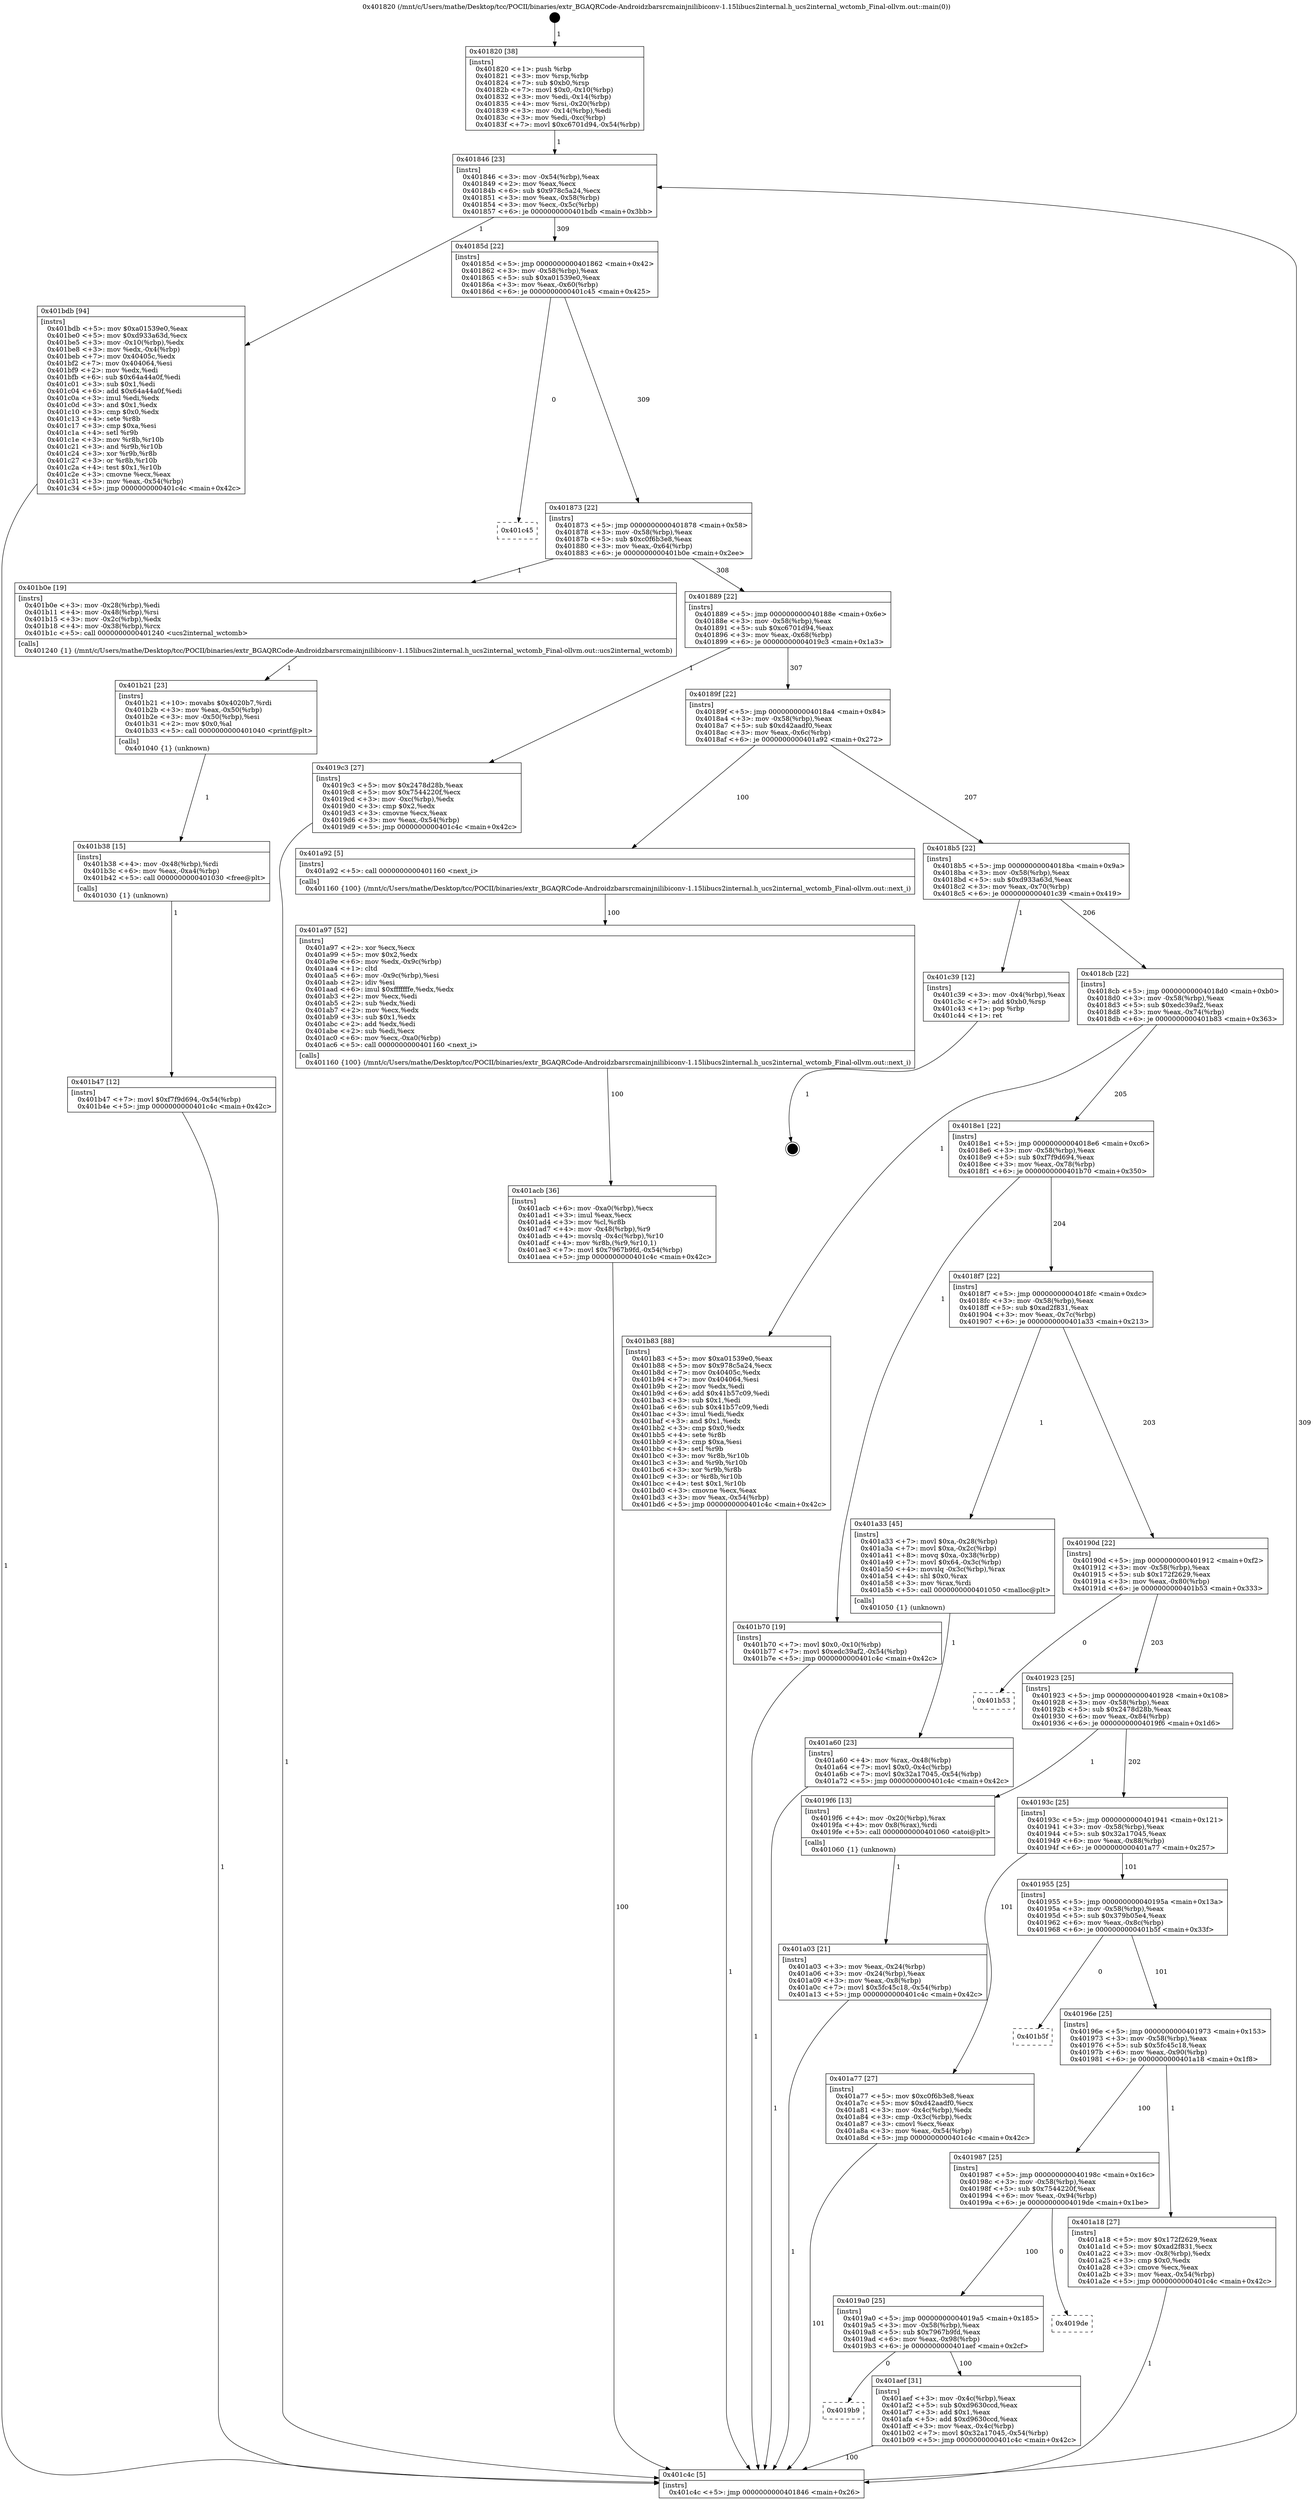 digraph "0x401820" {
  label = "0x401820 (/mnt/c/Users/mathe/Desktop/tcc/POCII/binaries/extr_BGAQRCode-Androidzbarsrcmainjnilibiconv-1.15libucs2internal.h_ucs2internal_wctomb_Final-ollvm.out::main(0))"
  labelloc = "t"
  node[shape=record]

  Entry [label="",width=0.3,height=0.3,shape=circle,fillcolor=black,style=filled]
  "0x401846" [label="{
     0x401846 [23]\l
     | [instrs]\l
     &nbsp;&nbsp;0x401846 \<+3\>: mov -0x54(%rbp),%eax\l
     &nbsp;&nbsp;0x401849 \<+2\>: mov %eax,%ecx\l
     &nbsp;&nbsp;0x40184b \<+6\>: sub $0x978c5a24,%ecx\l
     &nbsp;&nbsp;0x401851 \<+3\>: mov %eax,-0x58(%rbp)\l
     &nbsp;&nbsp;0x401854 \<+3\>: mov %ecx,-0x5c(%rbp)\l
     &nbsp;&nbsp;0x401857 \<+6\>: je 0000000000401bdb \<main+0x3bb\>\l
  }"]
  "0x401bdb" [label="{
     0x401bdb [94]\l
     | [instrs]\l
     &nbsp;&nbsp;0x401bdb \<+5\>: mov $0xa01539e0,%eax\l
     &nbsp;&nbsp;0x401be0 \<+5\>: mov $0xd933a63d,%ecx\l
     &nbsp;&nbsp;0x401be5 \<+3\>: mov -0x10(%rbp),%edx\l
     &nbsp;&nbsp;0x401be8 \<+3\>: mov %edx,-0x4(%rbp)\l
     &nbsp;&nbsp;0x401beb \<+7\>: mov 0x40405c,%edx\l
     &nbsp;&nbsp;0x401bf2 \<+7\>: mov 0x404064,%esi\l
     &nbsp;&nbsp;0x401bf9 \<+2\>: mov %edx,%edi\l
     &nbsp;&nbsp;0x401bfb \<+6\>: sub $0x64a44a0f,%edi\l
     &nbsp;&nbsp;0x401c01 \<+3\>: sub $0x1,%edi\l
     &nbsp;&nbsp;0x401c04 \<+6\>: add $0x64a44a0f,%edi\l
     &nbsp;&nbsp;0x401c0a \<+3\>: imul %edi,%edx\l
     &nbsp;&nbsp;0x401c0d \<+3\>: and $0x1,%edx\l
     &nbsp;&nbsp;0x401c10 \<+3\>: cmp $0x0,%edx\l
     &nbsp;&nbsp;0x401c13 \<+4\>: sete %r8b\l
     &nbsp;&nbsp;0x401c17 \<+3\>: cmp $0xa,%esi\l
     &nbsp;&nbsp;0x401c1a \<+4\>: setl %r9b\l
     &nbsp;&nbsp;0x401c1e \<+3\>: mov %r8b,%r10b\l
     &nbsp;&nbsp;0x401c21 \<+3\>: and %r9b,%r10b\l
     &nbsp;&nbsp;0x401c24 \<+3\>: xor %r9b,%r8b\l
     &nbsp;&nbsp;0x401c27 \<+3\>: or %r8b,%r10b\l
     &nbsp;&nbsp;0x401c2a \<+4\>: test $0x1,%r10b\l
     &nbsp;&nbsp;0x401c2e \<+3\>: cmovne %ecx,%eax\l
     &nbsp;&nbsp;0x401c31 \<+3\>: mov %eax,-0x54(%rbp)\l
     &nbsp;&nbsp;0x401c34 \<+5\>: jmp 0000000000401c4c \<main+0x42c\>\l
  }"]
  "0x40185d" [label="{
     0x40185d [22]\l
     | [instrs]\l
     &nbsp;&nbsp;0x40185d \<+5\>: jmp 0000000000401862 \<main+0x42\>\l
     &nbsp;&nbsp;0x401862 \<+3\>: mov -0x58(%rbp),%eax\l
     &nbsp;&nbsp;0x401865 \<+5\>: sub $0xa01539e0,%eax\l
     &nbsp;&nbsp;0x40186a \<+3\>: mov %eax,-0x60(%rbp)\l
     &nbsp;&nbsp;0x40186d \<+6\>: je 0000000000401c45 \<main+0x425\>\l
  }"]
  Exit [label="",width=0.3,height=0.3,shape=circle,fillcolor=black,style=filled,peripheries=2]
  "0x401c45" [label="{
     0x401c45\l
  }", style=dashed]
  "0x401873" [label="{
     0x401873 [22]\l
     | [instrs]\l
     &nbsp;&nbsp;0x401873 \<+5\>: jmp 0000000000401878 \<main+0x58\>\l
     &nbsp;&nbsp;0x401878 \<+3\>: mov -0x58(%rbp),%eax\l
     &nbsp;&nbsp;0x40187b \<+5\>: sub $0xc0f6b3e8,%eax\l
     &nbsp;&nbsp;0x401880 \<+3\>: mov %eax,-0x64(%rbp)\l
     &nbsp;&nbsp;0x401883 \<+6\>: je 0000000000401b0e \<main+0x2ee\>\l
  }"]
  "0x401b47" [label="{
     0x401b47 [12]\l
     | [instrs]\l
     &nbsp;&nbsp;0x401b47 \<+7\>: movl $0xf7f9d694,-0x54(%rbp)\l
     &nbsp;&nbsp;0x401b4e \<+5\>: jmp 0000000000401c4c \<main+0x42c\>\l
  }"]
  "0x401b0e" [label="{
     0x401b0e [19]\l
     | [instrs]\l
     &nbsp;&nbsp;0x401b0e \<+3\>: mov -0x28(%rbp),%edi\l
     &nbsp;&nbsp;0x401b11 \<+4\>: mov -0x48(%rbp),%rsi\l
     &nbsp;&nbsp;0x401b15 \<+3\>: mov -0x2c(%rbp),%edx\l
     &nbsp;&nbsp;0x401b18 \<+4\>: mov -0x38(%rbp),%rcx\l
     &nbsp;&nbsp;0x401b1c \<+5\>: call 0000000000401240 \<ucs2internal_wctomb\>\l
     | [calls]\l
     &nbsp;&nbsp;0x401240 \{1\} (/mnt/c/Users/mathe/Desktop/tcc/POCII/binaries/extr_BGAQRCode-Androidzbarsrcmainjnilibiconv-1.15libucs2internal.h_ucs2internal_wctomb_Final-ollvm.out::ucs2internal_wctomb)\l
  }"]
  "0x401889" [label="{
     0x401889 [22]\l
     | [instrs]\l
     &nbsp;&nbsp;0x401889 \<+5\>: jmp 000000000040188e \<main+0x6e\>\l
     &nbsp;&nbsp;0x40188e \<+3\>: mov -0x58(%rbp),%eax\l
     &nbsp;&nbsp;0x401891 \<+5\>: sub $0xc6701d94,%eax\l
     &nbsp;&nbsp;0x401896 \<+3\>: mov %eax,-0x68(%rbp)\l
     &nbsp;&nbsp;0x401899 \<+6\>: je 00000000004019c3 \<main+0x1a3\>\l
  }"]
  "0x401b38" [label="{
     0x401b38 [15]\l
     | [instrs]\l
     &nbsp;&nbsp;0x401b38 \<+4\>: mov -0x48(%rbp),%rdi\l
     &nbsp;&nbsp;0x401b3c \<+6\>: mov %eax,-0xa4(%rbp)\l
     &nbsp;&nbsp;0x401b42 \<+5\>: call 0000000000401030 \<free@plt\>\l
     | [calls]\l
     &nbsp;&nbsp;0x401030 \{1\} (unknown)\l
  }"]
  "0x4019c3" [label="{
     0x4019c3 [27]\l
     | [instrs]\l
     &nbsp;&nbsp;0x4019c3 \<+5\>: mov $0x2478d28b,%eax\l
     &nbsp;&nbsp;0x4019c8 \<+5\>: mov $0x7544220f,%ecx\l
     &nbsp;&nbsp;0x4019cd \<+3\>: mov -0xc(%rbp),%edx\l
     &nbsp;&nbsp;0x4019d0 \<+3\>: cmp $0x2,%edx\l
     &nbsp;&nbsp;0x4019d3 \<+3\>: cmovne %ecx,%eax\l
     &nbsp;&nbsp;0x4019d6 \<+3\>: mov %eax,-0x54(%rbp)\l
     &nbsp;&nbsp;0x4019d9 \<+5\>: jmp 0000000000401c4c \<main+0x42c\>\l
  }"]
  "0x40189f" [label="{
     0x40189f [22]\l
     | [instrs]\l
     &nbsp;&nbsp;0x40189f \<+5\>: jmp 00000000004018a4 \<main+0x84\>\l
     &nbsp;&nbsp;0x4018a4 \<+3\>: mov -0x58(%rbp),%eax\l
     &nbsp;&nbsp;0x4018a7 \<+5\>: sub $0xd42aadf0,%eax\l
     &nbsp;&nbsp;0x4018ac \<+3\>: mov %eax,-0x6c(%rbp)\l
     &nbsp;&nbsp;0x4018af \<+6\>: je 0000000000401a92 \<main+0x272\>\l
  }"]
  "0x401c4c" [label="{
     0x401c4c [5]\l
     | [instrs]\l
     &nbsp;&nbsp;0x401c4c \<+5\>: jmp 0000000000401846 \<main+0x26\>\l
  }"]
  "0x401820" [label="{
     0x401820 [38]\l
     | [instrs]\l
     &nbsp;&nbsp;0x401820 \<+1\>: push %rbp\l
     &nbsp;&nbsp;0x401821 \<+3\>: mov %rsp,%rbp\l
     &nbsp;&nbsp;0x401824 \<+7\>: sub $0xb0,%rsp\l
     &nbsp;&nbsp;0x40182b \<+7\>: movl $0x0,-0x10(%rbp)\l
     &nbsp;&nbsp;0x401832 \<+3\>: mov %edi,-0x14(%rbp)\l
     &nbsp;&nbsp;0x401835 \<+4\>: mov %rsi,-0x20(%rbp)\l
     &nbsp;&nbsp;0x401839 \<+3\>: mov -0x14(%rbp),%edi\l
     &nbsp;&nbsp;0x40183c \<+3\>: mov %edi,-0xc(%rbp)\l
     &nbsp;&nbsp;0x40183f \<+7\>: movl $0xc6701d94,-0x54(%rbp)\l
  }"]
  "0x401b21" [label="{
     0x401b21 [23]\l
     | [instrs]\l
     &nbsp;&nbsp;0x401b21 \<+10\>: movabs $0x4020b7,%rdi\l
     &nbsp;&nbsp;0x401b2b \<+3\>: mov %eax,-0x50(%rbp)\l
     &nbsp;&nbsp;0x401b2e \<+3\>: mov -0x50(%rbp),%esi\l
     &nbsp;&nbsp;0x401b31 \<+2\>: mov $0x0,%al\l
     &nbsp;&nbsp;0x401b33 \<+5\>: call 0000000000401040 \<printf@plt\>\l
     | [calls]\l
     &nbsp;&nbsp;0x401040 \{1\} (unknown)\l
  }"]
  "0x401a92" [label="{
     0x401a92 [5]\l
     | [instrs]\l
     &nbsp;&nbsp;0x401a92 \<+5\>: call 0000000000401160 \<next_i\>\l
     | [calls]\l
     &nbsp;&nbsp;0x401160 \{100\} (/mnt/c/Users/mathe/Desktop/tcc/POCII/binaries/extr_BGAQRCode-Androidzbarsrcmainjnilibiconv-1.15libucs2internal.h_ucs2internal_wctomb_Final-ollvm.out::next_i)\l
  }"]
  "0x4018b5" [label="{
     0x4018b5 [22]\l
     | [instrs]\l
     &nbsp;&nbsp;0x4018b5 \<+5\>: jmp 00000000004018ba \<main+0x9a\>\l
     &nbsp;&nbsp;0x4018ba \<+3\>: mov -0x58(%rbp),%eax\l
     &nbsp;&nbsp;0x4018bd \<+5\>: sub $0xd933a63d,%eax\l
     &nbsp;&nbsp;0x4018c2 \<+3\>: mov %eax,-0x70(%rbp)\l
     &nbsp;&nbsp;0x4018c5 \<+6\>: je 0000000000401c39 \<main+0x419\>\l
  }"]
  "0x4019b9" [label="{
     0x4019b9\l
  }", style=dashed]
  "0x401c39" [label="{
     0x401c39 [12]\l
     | [instrs]\l
     &nbsp;&nbsp;0x401c39 \<+3\>: mov -0x4(%rbp),%eax\l
     &nbsp;&nbsp;0x401c3c \<+7\>: add $0xb0,%rsp\l
     &nbsp;&nbsp;0x401c43 \<+1\>: pop %rbp\l
     &nbsp;&nbsp;0x401c44 \<+1\>: ret\l
  }"]
  "0x4018cb" [label="{
     0x4018cb [22]\l
     | [instrs]\l
     &nbsp;&nbsp;0x4018cb \<+5\>: jmp 00000000004018d0 \<main+0xb0\>\l
     &nbsp;&nbsp;0x4018d0 \<+3\>: mov -0x58(%rbp),%eax\l
     &nbsp;&nbsp;0x4018d3 \<+5\>: sub $0xedc39af2,%eax\l
     &nbsp;&nbsp;0x4018d8 \<+3\>: mov %eax,-0x74(%rbp)\l
     &nbsp;&nbsp;0x4018db \<+6\>: je 0000000000401b83 \<main+0x363\>\l
  }"]
  "0x401aef" [label="{
     0x401aef [31]\l
     | [instrs]\l
     &nbsp;&nbsp;0x401aef \<+3\>: mov -0x4c(%rbp),%eax\l
     &nbsp;&nbsp;0x401af2 \<+5\>: sub $0xd9630ccd,%eax\l
     &nbsp;&nbsp;0x401af7 \<+3\>: add $0x1,%eax\l
     &nbsp;&nbsp;0x401afa \<+5\>: add $0xd9630ccd,%eax\l
     &nbsp;&nbsp;0x401aff \<+3\>: mov %eax,-0x4c(%rbp)\l
     &nbsp;&nbsp;0x401b02 \<+7\>: movl $0x32a17045,-0x54(%rbp)\l
     &nbsp;&nbsp;0x401b09 \<+5\>: jmp 0000000000401c4c \<main+0x42c\>\l
  }"]
  "0x401b83" [label="{
     0x401b83 [88]\l
     | [instrs]\l
     &nbsp;&nbsp;0x401b83 \<+5\>: mov $0xa01539e0,%eax\l
     &nbsp;&nbsp;0x401b88 \<+5\>: mov $0x978c5a24,%ecx\l
     &nbsp;&nbsp;0x401b8d \<+7\>: mov 0x40405c,%edx\l
     &nbsp;&nbsp;0x401b94 \<+7\>: mov 0x404064,%esi\l
     &nbsp;&nbsp;0x401b9b \<+2\>: mov %edx,%edi\l
     &nbsp;&nbsp;0x401b9d \<+6\>: add $0x41b57c09,%edi\l
     &nbsp;&nbsp;0x401ba3 \<+3\>: sub $0x1,%edi\l
     &nbsp;&nbsp;0x401ba6 \<+6\>: sub $0x41b57c09,%edi\l
     &nbsp;&nbsp;0x401bac \<+3\>: imul %edi,%edx\l
     &nbsp;&nbsp;0x401baf \<+3\>: and $0x1,%edx\l
     &nbsp;&nbsp;0x401bb2 \<+3\>: cmp $0x0,%edx\l
     &nbsp;&nbsp;0x401bb5 \<+4\>: sete %r8b\l
     &nbsp;&nbsp;0x401bb9 \<+3\>: cmp $0xa,%esi\l
     &nbsp;&nbsp;0x401bbc \<+4\>: setl %r9b\l
     &nbsp;&nbsp;0x401bc0 \<+3\>: mov %r8b,%r10b\l
     &nbsp;&nbsp;0x401bc3 \<+3\>: and %r9b,%r10b\l
     &nbsp;&nbsp;0x401bc6 \<+3\>: xor %r9b,%r8b\l
     &nbsp;&nbsp;0x401bc9 \<+3\>: or %r8b,%r10b\l
     &nbsp;&nbsp;0x401bcc \<+4\>: test $0x1,%r10b\l
     &nbsp;&nbsp;0x401bd0 \<+3\>: cmovne %ecx,%eax\l
     &nbsp;&nbsp;0x401bd3 \<+3\>: mov %eax,-0x54(%rbp)\l
     &nbsp;&nbsp;0x401bd6 \<+5\>: jmp 0000000000401c4c \<main+0x42c\>\l
  }"]
  "0x4018e1" [label="{
     0x4018e1 [22]\l
     | [instrs]\l
     &nbsp;&nbsp;0x4018e1 \<+5\>: jmp 00000000004018e6 \<main+0xc6\>\l
     &nbsp;&nbsp;0x4018e6 \<+3\>: mov -0x58(%rbp),%eax\l
     &nbsp;&nbsp;0x4018e9 \<+5\>: sub $0xf7f9d694,%eax\l
     &nbsp;&nbsp;0x4018ee \<+3\>: mov %eax,-0x78(%rbp)\l
     &nbsp;&nbsp;0x4018f1 \<+6\>: je 0000000000401b70 \<main+0x350\>\l
  }"]
  "0x4019a0" [label="{
     0x4019a0 [25]\l
     | [instrs]\l
     &nbsp;&nbsp;0x4019a0 \<+5\>: jmp 00000000004019a5 \<main+0x185\>\l
     &nbsp;&nbsp;0x4019a5 \<+3\>: mov -0x58(%rbp),%eax\l
     &nbsp;&nbsp;0x4019a8 \<+5\>: sub $0x7967b9fd,%eax\l
     &nbsp;&nbsp;0x4019ad \<+6\>: mov %eax,-0x98(%rbp)\l
     &nbsp;&nbsp;0x4019b3 \<+6\>: je 0000000000401aef \<main+0x2cf\>\l
  }"]
  "0x401b70" [label="{
     0x401b70 [19]\l
     | [instrs]\l
     &nbsp;&nbsp;0x401b70 \<+7\>: movl $0x0,-0x10(%rbp)\l
     &nbsp;&nbsp;0x401b77 \<+7\>: movl $0xedc39af2,-0x54(%rbp)\l
     &nbsp;&nbsp;0x401b7e \<+5\>: jmp 0000000000401c4c \<main+0x42c\>\l
  }"]
  "0x4018f7" [label="{
     0x4018f7 [22]\l
     | [instrs]\l
     &nbsp;&nbsp;0x4018f7 \<+5\>: jmp 00000000004018fc \<main+0xdc\>\l
     &nbsp;&nbsp;0x4018fc \<+3\>: mov -0x58(%rbp),%eax\l
     &nbsp;&nbsp;0x4018ff \<+5\>: sub $0xad2f831,%eax\l
     &nbsp;&nbsp;0x401904 \<+3\>: mov %eax,-0x7c(%rbp)\l
     &nbsp;&nbsp;0x401907 \<+6\>: je 0000000000401a33 \<main+0x213\>\l
  }"]
  "0x4019de" [label="{
     0x4019de\l
  }", style=dashed]
  "0x401a33" [label="{
     0x401a33 [45]\l
     | [instrs]\l
     &nbsp;&nbsp;0x401a33 \<+7\>: movl $0xa,-0x28(%rbp)\l
     &nbsp;&nbsp;0x401a3a \<+7\>: movl $0xa,-0x2c(%rbp)\l
     &nbsp;&nbsp;0x401a41 \<+8\>: movq $0xa,-0x38(%rbp)\l
     &nbsp;&nbsp;0x401a49 \<+7\>: movl $0x64,-0x3c(%rbp)\l
     &nbsp;&nbsp;0x401a50 \<+4\>: movslq -0x3c(%rbp),%rax\l
     &nbsp;&nbsp;0x401a54 \<+4\>: shl $0x0,%rax\l
     &nbsp;&nbsp;0x401a58 \<+3\>: mov %rax,%rdi\l
     &nbsp;&nbsp;0x401a5b \<+5\>: call 0000000000401050 \<malloc@plt\>\l
     | [calls]\l
     &nbsp;&nbsp;0x401050 \{1\} (unknown)\l
  }"]
  "0x40190d" [label="{
     0x40190d [22]\l
     | [instrs]\l
     &nbsp;&nbsp;0x40190d \<+5\>: jmp 0000000000401912 \<main+0xf2\>\l
     &nbsp;&nbsp;0x401912 \<+3\>: mov -0x58(%rbp),%eax\l
     &nbsp;&nbsp;0x401915 \<+5\>: sub $0x172f2629,%eax\l
     &nbsp;&nbsp;0x40191a \<+3\>: mov %eax,-0x80(%rbp)\l
     &nbsp;&nbsp;0x40191d \<+6\>: je 0000000000401b53 \<main+0x333\>\l
  }"]
  "0x401acb" [label="{
     0x401acb [36]\l
     | [instrs]\l
     &nbsp;&nbsp;0x401acb \<+6\>: mov -0xa0(%rbp),%ecx\l
     &nbsp;&nbsp;0x401ad1 \<+3\>: imul %eax,%ecx\l
     &nbsp;&nbsp;0x401ad4 \<+3\>: mov %cl,%r8b\l
     &nbsp;&nbsp;0x401ad7 \<+4\>: mov -0x48(%rbp),%r9\l
     &nbsp;&nbsp;0x401adb \<+4\>: movslq -0x4c(%rbp),%r10\l
     &nbsp;&nbsp;0x401adf \<+4\>: mov %r8b,(%r9,%r10,1)\l
     &nbsp;&nbsp;0x401ae3 \<+7\>: movl $0x7967b9fd,-0x54(%rbp)\l
     &nbsp;&nbsp;0x401aea \<+5\>: jmp 0000000000401c4c \<main+0x42c\>\l
  }"]
  "0x401b53" [label="{
     0x401b53\l
  }", style=dashed]
  "0x401923" [label="{
     0x401923 [25]\l
     | [instrs]\l
     &nbsp;&nbsp;0x401923 \<+5\>: jmp 0000000000401928 \<main+0x108\>\l
     &nbsp;&nbsp;0x401928 \<+3\>: mov -0x58(%rbp),%eax\l
     &nbsp;&nbsp;0x40192b \<+5\>: sub $0x2478d28b,%eax\l
     &nbsp;&nbsp;0x401930 \<+6\>: mov %eax,-0x84(%rbp)\l
     &nbsp;&nbsp;0x401936 \<+6\>: je 00000000004019f6 \<main+0x1d6\>\l
  }"]
  "0x401a97" [label="{
     0x401a97 [52]\l
     | [instrs]\l
     &nbsp;&nbsp;0x401a97 \<+2\>: xor %ecx,%ecx\l
     &nbsp;&nbsp;0x401a99 \<+5\>: mov $0x2,%edx\l
     &nbsp;&nbsp;0x401a9e \<+6\>: mov %edx,-0x9c(%rbp)\l
     &nbsp;&nbsp;0x401aa4 \<+1\>: cltd\l
     &nbsp;&nbsp;0x401aa5 \<+6\>: mov -0x9c(%rbp),%esi\l
     &nbsp;&nbsp;0x401aab \<+2\>: idiv %esi\l
     &nbsp;&nbsp;0x401aad \<+6\>: imul $0xfffffffe,%edx,%edx\l
     &nbsp;&nbsp;0x401ab3 \<+2\>: mov %ecx,%edi\l
     &nbsp;&nbsp;0x401ab5 \<+2\>: sub %edx,%edi\l
     &nbsp;&nbsp;0x401ab7 \<+2\>: mov %ecx,%edx\l
     &nbsp;&nbsp;0x401ab9 \<+3\>: sub $0x1,%edx\l
     &nbsp;&nbsp;0x401abc \<+2\>: add %edx,%edi\l
     &nbsp;&nbsp;0x401abe \<+2\>: sub %edi,%ecx\l
     &nbsp;&nbsp;0x401ac0 \<+6\>: mov %ecx,-0xa0(%rbp)\l
     &nbsp;&nbsp;0x401ac6 \<+5\>: call 0000000000401160 \<next_i\>\l
     | [calls]\l
     &nbsp;&nbsp;0x401160 \{100\} (/mnt/c/Users/mathe/Desktop/tcc/POCII/binaries/extr_BGAQRCode-Androidzbarsrcmainjnilibiconv-1.15libucs2internal.h_ucs2internal_wctomb_Final-ollvm.out::next_i)\l
  }"]
  "0x4019f6" [label="{
     0x4019f6 [13]\l
     | [instrs]\l
     &nbsp;&nbsp;0x4019f6 \<+4\>: mov -0x20(%rbp),%rax\l
     &nbsp;&nbsp;0x4019fa \<+4\>: mov 0x8(%rax),%rdi\l
     &nbsp;&nbsp;0x4019fe \<+5\>: call 0000000000401060 \<atoi@plt\>\l
     | [calls]\l
     &nbsp;&nbsp;0x401060 \{1\} (unknown)\l
  }"]
  "0x40193c" [label="{
     0x40193c [25]\l
     | [instrs]\l
     &nbsp;&nbsp;0x40193c \<+5\>: jmp 0000000000401941 \<main+0x121\>\l
     &nbsp;&nbsp;0x401941 \<+3\>: mov -0x58(%rbp),%eax\l
     &nbsp;&nbsp;0x401944 \<+5\>: sub $0x32a17045,%eax\l
     &nbsp;&nbsp;0x401949 \<+6\>: mov %eax,-0x88(%rbp)\l
     &nbsp;&nbsp;0x40194f \<+6\>: je 0000000000401a77 \<main+0x257\>\l
  }"]
  "0x401a03" [label="{
     0x401a03 [21]\l
     | [instrs]\l
     &nbsp;&nbsp;0x401a03 \<+3\>: mov %eax,-0x24(%rbp)\l
     &nbsp;&nbsp;0x401a06 \<+3\>: mov -0x24(%rbp),%eax\l
     &nbsp;&nbsp;0x401a09 \<+3\>: mov %eax,-0x8(%rbp)\l
     &nbsp;&nbsp;0x401a0c \<+7\>: movl $0x5fc45c18,-0x54(%rbp)\l
     &nbsp;&nbsp;0x401a13 \<+5\>: jmp 0000000000401c4c \<main+0x42c\>\l
  }"]
  "0x401a60" [label="{
     0x401a60 [23]\l
     | [instrs]\l
     &nbsp;&nbsp;0x401a60 \<+4\>: mov %rax,-0x48(%rbp)\l
     &nbsp;&nbsp;0x401a64 \<+7\>: movl $0x0,-0x4c(%rbp)\l
     &nbsp;&nbsp;0x401a6b \<+7\>: movl $0x32a17045,-0x54(%rbp)\l
     &nbsp;&nbsp;0x401a72 \<+5\>: jmp 0000000000401c4c \<main+0x42c\>\l
  }"]
  "0x401a77" [label="{
     0x401a77 [27]\l
     | [instrs]\l
     &nbsp;&nbsp;0x401a77 \<+5\>: mov $0xc0f6b3e8,%eax\l
     &nbsp;&nbsp;0x401a7c \<+5\>: mov $0xd42aadf0,%ecx\l
     &nbsp;&nbsp;0x401a81 \<+3\>: mov -0x4c(%rbp),%edx\l
     &nbsp;&nbsp;0x401a84 \<+3\>: cmp -0x3c(%rbp),%edx\l
     &nbsp;&nbsp;0x401a87 \<+3\>: cmovl %ecx,%eax\l
     &nbsp;&nbsp;0x401a8a \<+3\>: mov %eax,-0x54(%rbp)\l
     &nbsp;&nbsp;0x401a8d \<+5\>: jmp 0000000000401c4c \<main+0x42c\>\l
  }"]
  "0x401955" [label="{
     0x401955 [25]\l
     | [instrs]\l
     &nbsp;&nbsp;0x401955 \<+5\>: jmp 000000000040195a \<main+0x13a\>\l
     &nbsp;&nbsp;0x40195a \<+3\>: mov -0x58(%rbp),%eax\l
     &nbsp;&nbsp;0x40195d \<+5\>: sub $0x379b05e4,%eax\l
     &nbsp;&nbsp;0x401962 \<+6\>: mov %eax,-0x8c(%rbp)\l
     &nbsp;&nbsp;0x401968 \<+6\>: je 0000000000401b5f \<main+0x33f\>\l
  }"]
  "0x401987" [label="{
     0x401987 [25]\l
     | [instrs]\l
     &nbsp;&nbsp;0x401987 \<+5\>: jmp 000000000040198c \<main+0x16c\>\l
     &nbsp;&nbsp;0x40198c \<+3\>: mov -0x58(%rbp),%eax\l
     &nbsp;&nbsp;0x40198f \<+5\>: sub $0x7544220f,%eax\l
     &nbsp;&nbsp;0x401994 \<+6\>: mov %eax,-0x94(%rbp)\l
     &nbsp;&nbsp;0x40199a \<+6\>: je 00000000004019de \<main+0x1be\>\l
  }"]
  "0x401b5f" [label="{
     0x401b5f\l
  }", style=dashed]
  "0x40196e" [label="{
     0x40196e [25]\l
     | [instrs]\l
     &nbsp;&nbsp;0x40196e \<+5\>: jmp 0000000000401973 \<main+0x153\>\l
     &nbsp;&nbsp;0x401973 \<+3\>: mov -0x58(%rbp),%eax\l
     &nbsp;&nbsp;0x401976 \<+5\>: sub $0x5fc45c18,%eax\l
     &nbsp;&nbsp;0x40197b \<+6\>: mov %eax,-0x90(%rbp)\l
     &nbsp;&nbsp;0x401981 \<+6\>: je 0000000000401a18 \<main+0x1f8\>\l
  }"]
  "0x401a18" [label="{
     0x401a18 [27]\l
     | [instrs]\l
     &nbsp;&nbsp;0x401a18 \<+5\>: mov $0x172f2629,%eax\l
     &nbsp;&nbsp;0x401a1d \<+5\>: mov $0xad2f831,%ecx\l
     &nbsp;&nbsp;0x401a22 \<+3\>: mov -0x8(%rbp),%edx\l
     &nbsp;&nbsp;0x401a25 \<+3\>: cmp $0x0,%edx\l
     &nbsp;&nbsp;0x401a28 \<+3\>: cmove %ecx,%eax\l
     &nbsp;&nbsp;0x401a2b \<+3\>: mov %eax,-0x54(%rbp)\l
     &nbsp;&nbsp;0x401a2e \<+5\>: jmp 0000000000401c4c \<main+0x42c\>\l
  }"]
  Entry -> "0x401820" [label=" 1"]
  "0x401846" -> "0x401bdb" [label=" 1"]
  "0x401846" -> "0x40185d" [label=" 309"]
  "0x401c39" -> Exit [label=" 1"]
  "0x40185d" -> "0x401c45" [label=" 0"]
  "0x40185d" -> "0x401873" [label=" 309"]
  "0x401bdb" -> "0x401c4c" [label=" 1"]
  "0x401873" -> "0x401b0e" [label=" 1"]
  "0x401873" -> "0x401889" [label=" 308"]
  "0x401b83" -> "0x401c4c" [label=" 1"]
  "0x401889" -> "0x4019c3" [label=" 1"]
  "0x401889" -> "0x40189f" [label=" 307"]
  "0x4019c3" -> "0x401c4c" [label=" 1"]
  "0x401820" -> "0x401846" [label=" 1"]
  "0x401c4c" -> "0x401846" [label=" 309"]
  "0x401b70" -> "0x401c4c" [label=" 1"]
  "0x40189f" -> "0x401a92" [label=" 100"]
  "0x40189f" -> "0x4018b5" [label=" 207"]
  "0x401b47" -> "0x401c4c" [label=" 1"]
  "0x4018b5" -> "0x401c39" [label=" 1"]
  "0x4018b5" -> "0x4018cb" [label=" 206"]
  "0x401b38" -> "0x401b47" [label=" 1"]
  "0x4018cb" -> "0x401b83" [label=" 1"]
  "0x4018cb" -> "0x4018e1" [label=" 205"]
  "0x401b21" -> "0x401b38" [label=" 1"]
  "0x4018e1" -> "0x401b70" [label=" 1"]
  "0x4018e1" -> "0x4018f7" [label=" 204"]
  "0x401aef" -> "0x401c4c" [label=" 100"]
  "0x4018f7" -> "0x401a33" [label=" 1"]
  "0x4018f7" -> "0x40190d" [label=" 203"]
  "0x4019a0" -> "0x4019b9" [label=" 0"]
  "0x40190d" -> "0x401b53" [label=" 0"]
  "0x40190d" -> "0x401923" [label=" 203"]
  "0x401b0e" -> "0x401b21" [label=" 1"]
  "0x401923" -> "0x4019f6" [label=" 1"]
  "0x401923" -> "0x40193c" [label=" 202"]
  "0x4019f6" -> "0x401a03" [label=" 1"]
  "0x401a03" -> "0x401c4c" [label=" 1"]
  "0x401987" -> "0x4019a0" [label=" 100"]
  "0x40193c" -> "0x401a77" [label=" 101"]
  "0x40193c" -> "0x401955" [label=" 101"]
  "0x401987" -> "0x4019de" [label=" 0"]
  "0x401955" -> "0x401b5f" [label=" 0"]
  "0x401955" -> "0x40196e" [label=" 101"]
  "0x4019a0" -> "0x401aef" [label=" 100"]
  "0x40196e" -> "0x401a18" [label=" 1"]
  "0x40196e" -> "0x401987" [label=" 100"]
  "0x401a18" -> "0x401c4c" [label=" 1"]
  "0x401a33" -> "0x401a60" [label=" 1"]
  "0x401a60" -> "0x401c4c" [label=" 1"]
  "0x401a77" -> "0x401c4c" [label=" 101"]
  "0x401a92" -> "0x401a97" [label=" 100"]
  "0x401a97" -> "0x401acb" [label=" 100"]
  "0x401acb" -> "0x401c4c" [label=" 100"]
}
